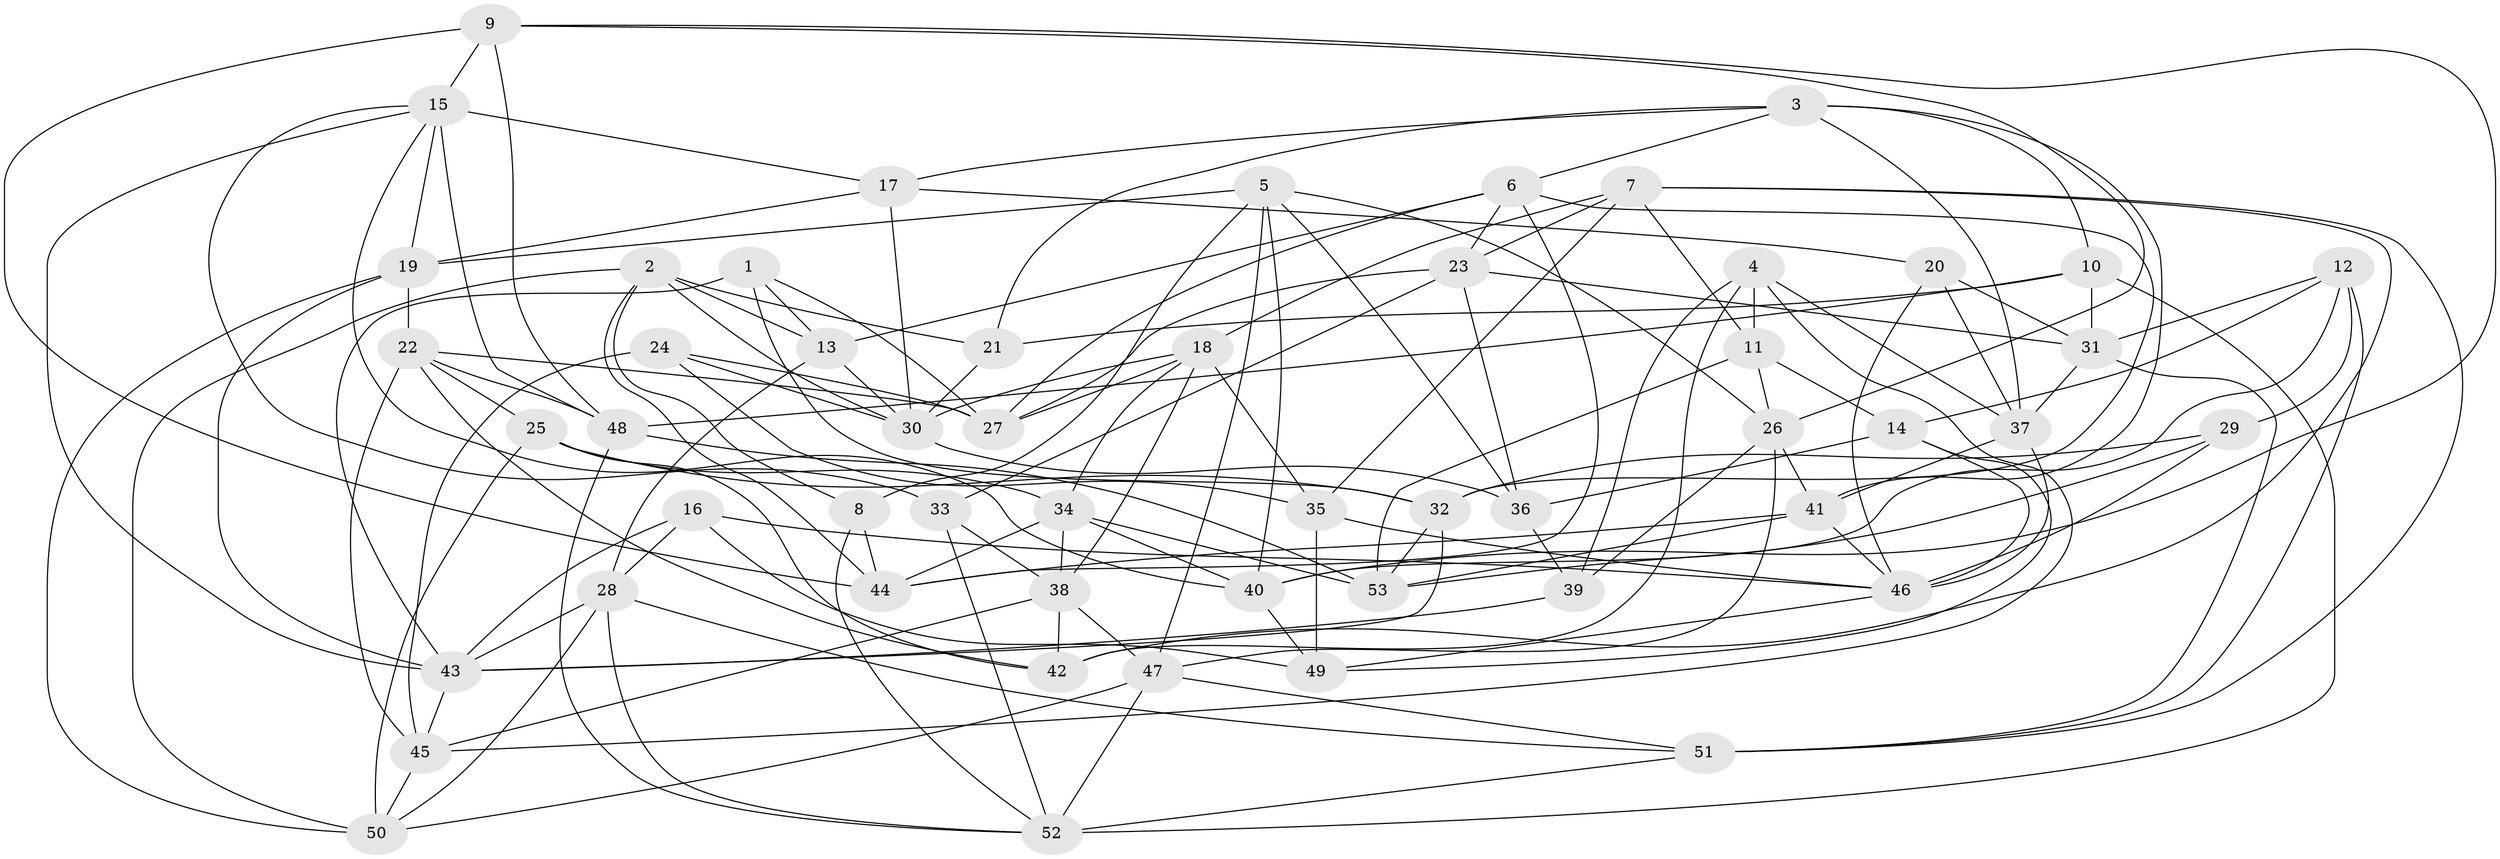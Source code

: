 // original degree distribution, {4: 1.0}
// Generated by graph-tools (version 1.1) at 2025/03/03/09/25 03:03:03]
// undirected, 53 vertices, 147 edges
graph export_dot {
graph [start="1"]
  node [color=gray90,style=filled];
  1;
  2;
  3;
  4;
  5;
  6;
  7;
  8;
  9;
  10;
  11;
  12;
  13;
  14;
  15;
  16;
  17;
  18;
  19;
  20;
  21;
  22;
  23;
  24;
  25;
  26;
  27;
  28;
  29;
  30;
  31;
  32;
  33;
  34;
  35;
  36;
  37;
  38;
  39;
  40;
  41;
  42;
  43;
  44;
  45;
  46;
  47;
  48;
  49;
  50;
  51;
  52;
  53;
  1 -- 13 [weight=1.0];
  1 -- 27 [weight=1.0];
  1 -- 32 [weight=1.0];
  1 -- 43 [weight=1.0];
  2 -- 8 [weight=1.0];
  2 -- 13 [weight=1.0];
  2 -- 21 [weight=1.0];
  2 -- 30 [weight=1.0];
  2 -- 44 [weight=1.0];
  2 -- 50 [weight=1.0];
  3 -- 6 [weight=1.0];
  3 -- 10 [weight=1.0];
  3 -- 17 [weight=1.0];
  3 -- 21 [weight=1.0];
  3 -- 37 [weight=1.0];
  3 -- 41 [weight=1.0];
  4 -- 11 [weight=2.0];
  4 -- 37 [weight=1.0];
  4 -- 39 [weight=1.0];
  4 -- 42 [weight=1.0];
  4 -- 45 [weight=1.0];
  5 -- 8 [weight=1.0];
  5 -- 19 [weight=1.0];
  5 -- 26 [weight=1.0];
  5 -- 36 [weight=1.0];
  5 -- 40 [weight=1.0];
  5 -- 47 [weight=1.0];
  6 -- 13 [weight=1.0];
  6 -- 23 [weight=1.0];
  6 -- 27 [weight=1.0];
  6 -- 32 [weight=1.0];
  6 -- 44 [weight=1.0];
  7 -- 11 [weight=1.0];
  7 -- 18 [weight=1.0];
  7 -- 23 [weight=1.0];
  7 -- 35 [weight=1.0];
  7 -- 42 [weight=1.0];
  7 -- 51 [weight=1.0];
  8 -- 44 [weight=1.0];
  8 -- 52 [weight=1.0];
  9 -- 15 [weight=2.0];
  9 -- 26 [weight=1.0];
  9 -- 40 [weight=1.0];
  9 -- 44 [weight=1.0];
  9 -- 48 [weight=1.0];
  10 -- 21 [weight=1.0];
  10 -- 31 [weight=1.0];
  10 -- 48 [weight=1.0];
  10 -- 52 [weight=2.0];
  11 -- 14 [weight=1.0];
  11 -- 26 [weight=1.0];
  11 -- 53 [weight=1.0];
  12 -- 14 [weight=2.0];
  12 -- 29 [weight=1.0];
  12 -- 31 [weight=1.0];
  12 -- 40 [weight=1.0];
  12 -- 51 [weight=1.0];
  13 -- 28 [weight=1.0];
  13 -- 30 [weight=2.0];
  14 -- 36 [weight=1.0];
  14 -- 46 [weight=1.0];
  14 -- 49 [weight=1.0];
  15 -- 17 [weight=1.0];
  15 -- 19 [weight=1.0];
  15 -- 33 [weight=1.0];
  15 -- 40 [weight=1.0];
  15 -- 43 [weight=1.0];
  15 -- 48 [weight=1.0];
  16 -- 28 [weight=1.0];
  16 -- 43 [weight=1.0];
  16 -- 46 [weight=1.0];
  16 -- 49 [weight=1.0];
  17 -- 19 [weight=1.0];
  17 -- 20 [weight=1.0];
  17 -- 30 [weight=2.0];
  18 -- 27 [weight=1.0];
  18 -- 30 [weight=1.0];
  18 -- 34 [weight=1.0];
  18 -- 35 [weight=1.0];
  18 -- 38 [weight=1.0];
  19 -- 22 [weight=1.0];
  19 -- 43 [weight=1.0];
  19 -- 50 [weight=1.0];
  20 -- 31 [weight=1.0];
  20 -- 37 [weight=1.0];
  20 -- 46 [weight=1.0];
  21 -- 30 [weight=1.0];
  22 -- 25 [weight=1.0];
  22 -- 27 [weight=1.0];
  22 -- 42 [weight=1.0];
  22 -- 45 [weight=1.0];
  22 -- 48 [weight=1.0];
  23 -- 27 [weight=1.0];
  23 -- 31 [weight=1.0];
  23 -- 33 [weight=1.0];
  23 -- 36 [weight=1.0];
  24 -- 27 [weight=1.0];
  24 -- 30 [weight=1.0];
  24 -- 35 [weight=1.0];
  24 -- 45 [weight=1.0];
  25 -- 32 [weight=1.0];
  25 -- 34 [weight=1.0];
  25 -- 42 [weight=2.0];
  25 -- 50 [weight=1.0];
  26 -- 39 [weight=1.0];
  26 -- 41 [weight=1.0];
  26 -- 47 [weight=1.0];
  28 -- 43 [weight=1.0];
  28 -- 50 [weight=1.0];
  28 -- 51 [weight=1.0];
  28 -- 52 [weight=1.0];
  29 -- 32 [weight=1.0];
  29 -- 46 [weight=1.0];
  29 -- 53 [weight=1.0];
  30 -- 36 [weight=2.0];
  31 -- 37 [weight=1.0];
  31 -- 51 [weight=1.0];
  32 -- 43 [weight=1.0];
  32 -- 53 [weight=1.0];
  33 -- 38 [weight=1.0];
  33 -- 52 [weight=1.0];
  34 -- 38 [weight=1.0];
  34 -- 40 [weight=1.0];
  34 -- 44 [weight=1.0];
  34 -- 53 [weight=1.0];
  35 -- 46 [weight=1.0];
  35 -- 49 [weight=2.0];
  36 -- 39 [weight=1.0];
  37 -- 41 [weight=1.0];
  37 -- 46 [weight=1.0];
  38 -- 42 [weight=1.0];
  38 -- 45 [weight=1.0];
  38 -- 47 [weight=1.0];
  39 -- 43 [weight=1.0];
  40 -- 49 [weight=1.0];
  41 -- 44 [weight=1.0];
  41 -- 46 [weight=1.0];
  41 -- 53 [weight=1.0];
  43 -- 45 [weight=1.0];
  45 -- 50 [weight=1.0];
  46 -- 49 [weight=1.0];
  47 -- 50 [weight=1.0];
  47 -- 51 [weight=1.0];
  47 -- 52 [weight=1.0];
  48 -- 52 [weight=1.0];
  48 -- 53 [weight=1.0];
  51 -- 52 [weight=1.0];
}
